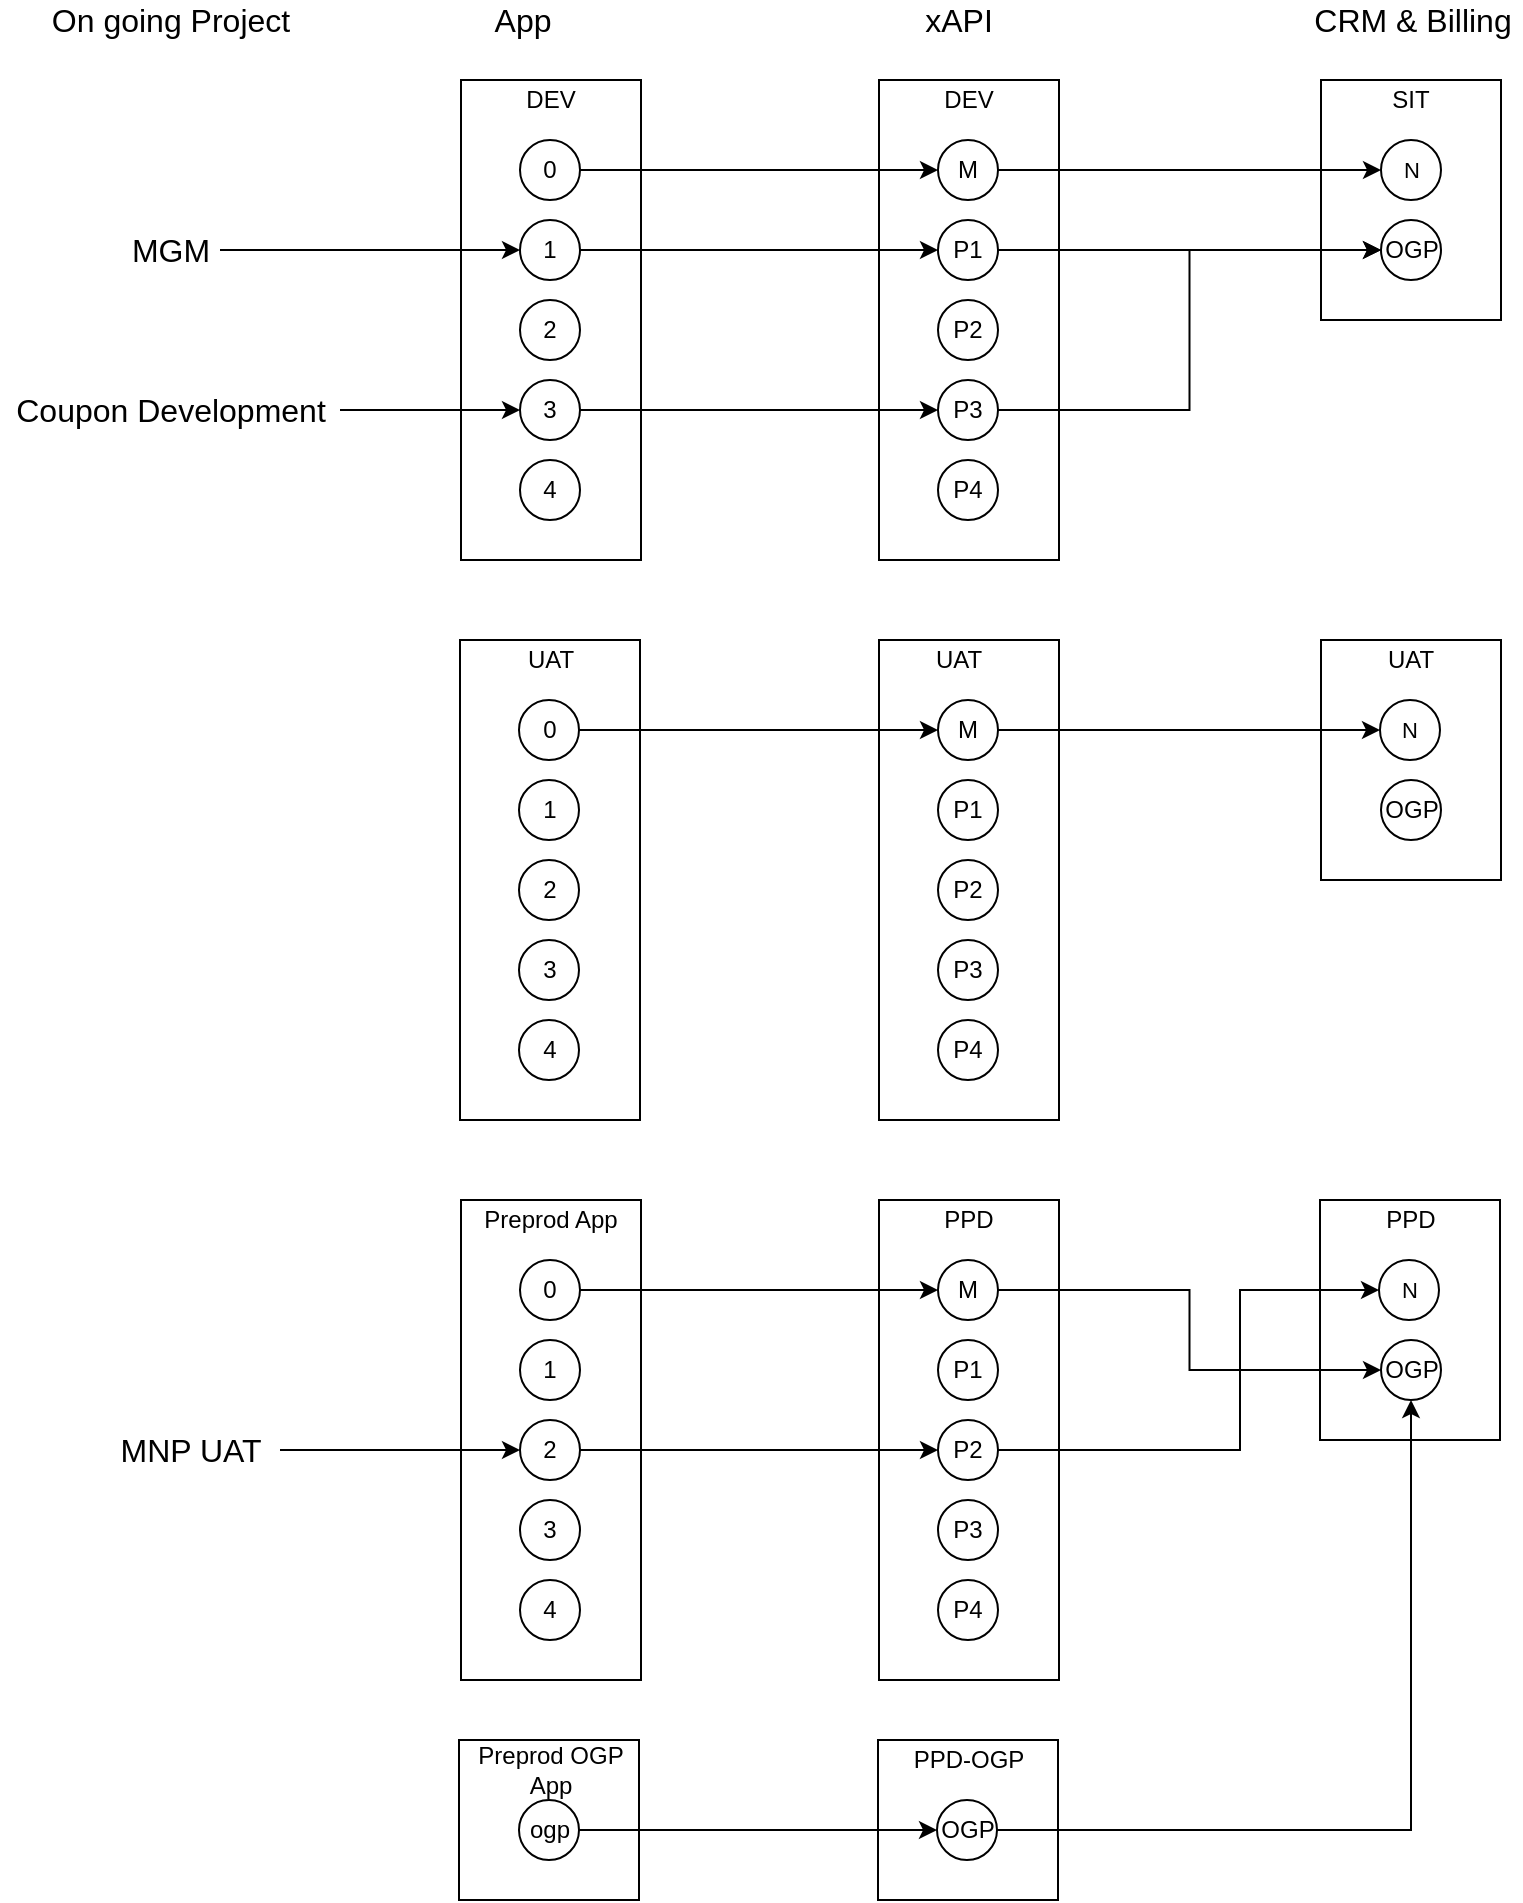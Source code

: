 <mxfile version="14.5.8" type="github">
  <diagram id="SGdaD_TXG3CUPc7qYm1k" name="Page-1">
    <mxGraphModel dx="1468" dy="769" grid="1" gridSize="10" guides="1" tooltips="1" connect="1" arrows="1" fold="1" page="1" pageScale="1" pageWidth="827" pageHeight="1169" math="0" shadow="0">
      <root>
        <mxCell id="0" />
        <mxCell id="1" parent="0" />
        <mxCell id="o-3EE55-kmr8AlU0Wy5A-6" value="App" style="text;html=1;align=center;verticalAlign=middle;resizable=0;points=[];autosize=1;strokeColor=none;fontSize=16;" vertex="1" parent="1">
          <mxGeometry x="270.5" y="40" width="40" height="20" as="geometry" />
        </mxCell>
        <mxCell id="o-3EE55-kmr8AlU0Wy5A-7" value="xAPI" style="text;html=1;align=center;verticalAlign=middle;resizable=0;points=[];autosize=1;strokeColor=none;fontSize=16;" vertex="1" parent="1">
          <mxGeometry x="484" y="40" width="50" height="20" as="geometry" />
        </mxCell>
        <mxCell id="o-3EE55-kmr8AlU0Wy5A-8" value="CRM &amp;amp; Billing" style="text;html=1;align=center;verticalAlign=middle;resizable=0;points=[];autosize=1;strokeColor=none;fontSize=16;" vertex="1" parent="1">
          <mxGeometry x="680.5" y="40" width="110" height="20" as="geometry" />
        </mxCell>
        <mxCell id="o-3EE55-kmr8AlU0Wy5A-18" value="" style="rounded=0;whiteSpace=wrap;html=1;gradientColor=none;" vertex="1" parent="1">
          <mxGeometry x="469.5" y="360" width="90" height="240" as="geometry" />
        </mxCell>
        <mxCell id="o-3EE55-kmr8AlU0Wy5A-19" value="M" style="ellipse;whiteSpace=wrap;html=1;aspect=fixed;gradientColor=none;" vertex="1" parent="1">
          <mxGeometry x="499" y="390" width="30" height="30" as="geometry" />
        </mxCell>
        <mxCell id="o-3EE55-kmr8AlU0Wy5A-20" value="P1" style="ellipse;whiteSpace=wrap;html=1;aspect=fixed;gradientColor=none;" vertex="1" parent="1">
          <mxGeometry x="499" y="430" width="30" height="30" as="geometry" />
        </mxCell>
        <mxCell id="o-3EE55-kmr8AlU0Wy5A-21" value="P2" style="ellipse;whiteSpace=wrap;html=1;aspect=fixed;gradientColor=none;" vertex="1" parent="1">
          <mxGeometry x="499" y="470" width="30" height="30" as="geometry" />
        </mxCell>
        <mxCell id="o-3EE55-kmr8AlU0Wy5A-22" value="P3" style="ellipse;whiteSpace=wrap;html=1;aspect=fixed;gradientColor=none;" vertex="1" parent="1">
          <mxGeometry x="499" y="510" width="30" height="30" as="geometry" />
        </mxCell>
        <mxCell id="o-3EE55-kmr8AlU0Wy5A-23" value="P4" style="ellipse;whiteSpace=wrap;html=1;aspect=fixed;gradientColor=none;" vertex="1" parent="1">
          <mxGeometry x="499" y="550" width="30" height="30" as="geometry" />
        </mxCell>
        <mxCell id="o-3EE55-kmr8AlU0Wy5A-38" value="UAT" style="text;html=1;align=center;verticalAlign=middle;resizable=0;points=[];autosize=1;strokeColor=none;" vertex="1" parent="1">
          <mxGeometry x="489" y="360" width="40" height="20" as="geometry" />
        </mxCell>
        <mxCell id="o-3EE55-kmr8AlU0Wy5A-39" value="" style="rounded=0;whiteSpace=wrap;html=1;gradientColor=none;" vertex="1" parent="1">
          <mxGeometry x="469.5" y="80" width="90" height="240" as="geometry" />
        </mxCell>
        <mxCell id="o-3EE55-kmr8AlU0Wy5A-46" value="" style="rounded=0;whiteSpace=wrap;html=1;gradientColor=none;" vertex="1" parent="1">
          <mxGeometry x="469.5" y="640" width="90" height="240" as="geometry" />
        </mxCell>
        <mxCell id="o-3EE55-kmr8AlU0Wy5A-47" value="M" style="ellipse;whiteSpace=wrap;html=1;aspect=fixed;gradientColor=none;" vertex="1" parent="1">
          <mxGeometry x="499" y="670" width="30" height="30" as="geometry" />
        </mxCell>
        <mxCell id="o-3EE55-kmr8AlU0Wy5A-48" value="P1" style="ellipse;whiteSpace=wrap;html=1;aspect=fixed;gradientColor=none;" vertex="1" parent="1">
          <mxGeometry x="499" y="710" width="30" height="30" as="geometry" />
        </mxCell>
        <mxCell id="o-3EE55-kmr8AlU0Wy5A-49" value="P2" style="ellipse;whiteSpace=wrap;html=1;aspect=fixed;gradientColor=none;" vertex="1" parent="1">
          <mxGeometry x="499" y="750" width="30" height="30" as="geometry" />
        </mxCell>
        <mxCell id="o-3EE55-kmr8AlU0Wy5A-50" value="P3" style="ellipse;whiteSpace=wrap;html=1;aspect=fixed;gradientColor=none;" vertex="1" parent="1">
          <mxGeometry x="499" y="790" width="30" height="30" as="geometry" />
        </mxCell>
        <mxCell id="o-3EE55-kmr8AlU0Wy5A-51" value="P4" style="ellipse;whiteSpace=wrap;html=1;aspect=fixed;gradientColor=none;" vertex="1" parent="1">
          <mxGeometry x="499" y="830" width="30" height="30" as="geometry" />
        </mxCell>
        <mxCell id="o-3EE55-kmr8AlU0Wy5A-52" value="PPD" style="text;html=1;align=center;verticalAlign=middle;resizable=0;points=[];autosize=1;strokeColor=none;" vertex="1" parent="1">
          <mxGeometry x="494" y="640" width="40" height="20" as="geometry" />
        </mxCell>
        <mxCell id="o-3EE55-kmr8AlU0Wy5A-88" value="" style="rounded=0;whiteSpace=wrap;html=1;gradientColor=none;" vertex="1" parent="1">
          <mxGeometry x="260.5" y="80" width="90" height="240" as="geometry" />
        </mxCell>
        <mxCell id="o-3EE55-kmr8AlU0Wy5A-102" value="" style="rounded=0;whiteSpace=wrap;html=1;gradientColor=none;" vertex="1" parent="1">
          <mxGeometry x="260" y="360" width="90" height="240" as="geometry" />
        </mxCell>
        <mxCell id="o-3EE55-kmr8AlU0Wy5A-136" style="edgeStyle=orthogonalEdgeStyle;rounded=0;orthogonalLoop=1;jettySize=auto;html=1;fontSize=12;" edge="1" parent="1" source="o-3EE55-kmr8AlU0Wy5A-103" target="o-3EE55-kmr8AlU0Wy5A-19">
          <mxGeometry relative="1" as="geometry" />
        </mxCell>
        <mxCell id="o-3EE55-kmr8AlU0Wy5A-103" value="0" style="ellipse;whiteSpace=wrap;html=1;aspect=fixed;gradientColor=none;" vertex="1" parent="1">
          <mxGeometry x="289.5" y="390" width="30" height="30" as="geometry" />
        </mxCell>
        <mxCell id="o-3EE55-kmr8AlU0Wy5A-104" value="1" style="ellipse;whiteSpace=wrap;html=1;aspect=fixed;gradientColor=none;" vertex="1" parent="1">
          <mxGeometry x="289.5" y="430" width="30" height="30" as="geometry" />
        </mxCell>
        <mxCell id="o-3EE55-kmr8AlU0Wy5A-105" value="2" style="ellipse;whiteSpace=wrap;html=1;aspect=fixed;gradientColor=none;" vertex="1" parent="1">
          <mxGeometry x="289.5" y="470" width="30" height="30" as="geometry" />
        </mxCell>
        <mxCell id="o-3EE55-kmr8AlU0Wy5A-106" value="3" style="ellipse;whiteSpace=wrap;html=1;aspect=fixed;gradientColor=none;" vertex="1" parent="1">
          <mxGeometry x="289.5" y="510" width="30" height="30" as="geometry" />
        </mxCell>
        <mxCell id="o-3EE55-kmr8AlU0Wy5A-107" value="4" style="ellipse;whiteSpace=wrap;html=1;aspect=fixed;gradientColor=none;" vertex="1" parent="1">
          <mxGeometry x="289.5" y="550" width="30" height="30" as="geometry" />
        </mxCell>
        <mxCell id="o-3EE55-kmr8AlU0Wy5A-108" value="UAT" style="text;html=1;align=center;verticalAlign=middle;resizable=0;points=[];autosize=1;strokeColor=none;" vertex="1" parent="1">
          <mxGeometry x="284.5" y="360" width="40" height="20" as="geometry" />
        </mxCell>
        <mxCell id="o-3EE55-kmr8AlU0Wy5A-109" value="" style="rounded=0;whiteSpace=wrap;html=1;gradientColor=none;" vertex="1" parent="1">
          <mxGeometry x="260.5" y="640" width="90" height="240" as="geometry" />
        </mxCell>
        <mxCell id="o-3EE55-kmr8AlU0Wy5A-138" style="edgeStyle=orthogonalEdgeStyle;rounded=0;orthogonalLoop=1;jettySize=auto;html=1;fontSize=12;" edge="1" parent="1" source="o-3EE55-kmr8AlU0Wy5A-110" target="o-3EE55-kmr8AlU0Wy5A-47">
          <mxGeometry relative="1" as="geometry" />
        </mxCell>
        <mxCell id="o-3EE55-kmr8AlU0Wy5A-110" value="0" style="ellipse;whiteSpace=wrap;html=1;aspect=fixed;gradientColor=none;" vertex="1" parent="1">
          <mxGeometry x="290" y="670" width="30" height="30" as="geometry" />
        </mxCell>
        <mxCell id="o-3EE55-kmr8AlU0Wy5A-111" value="1" style="ellipse;whiteSpace=wrap;html=1;aspect=fixed;gradientColor=none;" vertex="1" parent="1">
          <mxGeometry x="290" y="710" width="30" height="30" as="geometry" />
        </mxCell>
        <mxCell id="o-3EE55-kmr8AlU0Wy5A-146" style="edgeStyle=orthogonalEdgeStyle;rounded=0;orthogonalLoop=1;jettySize=auto;html=1;fontSize=16;" edge="1" parent="1" source="o-3EE55-kmr8AlU0Wy5A-112" target="o-3EE55-kmr8AlU0Wy5A-49">
          <mxGeometry relative="1" as="geometry" />
        </mxCell>
        <mxCell id="o-3EE55-kmr8AlU0Wy5A-112" value="2" style="ellipse;whiteSpace=wrap;html=1;aspect=fixed;gradientColor=none;" vertex="1" parent="1">
          <mxGeometry x="290" y="750" width="30" height="30" as="geometry" />
        </mxCell>
        <mxCell id="o-3EE55-kmr8AlU0Wy5A-113" value="3" style="ellipse;whiteSpace=wrap;html=1;aspect=fixed;gradientColor=none;" vertex="1" parent="1">
          <mxGeometry x="290" y="790" width="30" height="30" as="geometry" />
        </mxCell>
        <mxCell id="o-3EE55-kmr8AlU0Wy5A-114" value="4" style="ellipse;whiteSpace=wrap;html=1;aspect=fixed;gradientColor=none;" vertex="1" parent="1">
          <mxGeometry x="290" y="830" width="30" height="30" as="geometry" />
        </mxCell>
        <mxCell id="o-3EE55-kmr8AlU0Wy5A-115" value="Preprod App" style="text;html=1;align=center;verticalAlign=middle;resizable=0;points=[];autosize=1;strokeColor=none;" vertex="1" parent="1">
          <mxGeometry x="265" y="640" width="80" height="20" as="geometry" />
        </mxCell>
        <mxCell id="o-3EE55-kmr8AlU0Wy5A-116" value="" style="rounded=0;whiteSpace=wrap;html=1;gradientColor=none;" vertex="1" parent="1">
          <mxGeometry x="690.5" y="80" width="90" height="120" as="geometry" />
        </mxCell>
        <mxCell id="o-3EE55-kmr8AlU0Wy5A-124" value="" style="rounded=0;whiteSpace=wrap;html=1;gradientColor=none;" vertex="1" parent="1">
          <mxGeometry x="690.5" y="360" width="90" height="120" as="geometry" />
        </mxCell>
        <mxCell id="o-3EE55-kmr8AlU0Wy5A-125" value="OGP" style="ellipse;whiteSpace=wrap;html=1;aspect=fixed;gradientColor=none;" vertex="1" parent="1">
          <mxGeometry x="720.5" y="430" width="30" height="30" as="geometry" />
        </mxCell>
        <mxCell id="o-3EE55-kmr8AlU0Wy5A-126" value="&lt;font style=&quot;font-size: 11px&quot;&gt;N&lt;/font&gt;" style="ellipse;whiteSpace=wrap;html=1;aspect=fixed;gradientColor=none;fontSize=12;" vertex="1" parent="1">
          <mxGeometry x="720" y="390" width="30" height="30" as="geometry" />
        </mxCell>
        <mxCell id="o-3EE55-kmr8AlU0Wy5A-127" value="UAT" style="text;html=1;align=center;verticalAlign=middle;resizable=0;points=[];autosize=1;strokeColor=none;" vertex="1" parent="1">
          <mxGeometry x="715" y="360" width="40" height="20" as="geometry" />
        </mxCell>
        <mxCell id="o-3EE55-kmr8AlU0Wy5A-128" value="" style="rounded=0;whiteSpace=wrap;html=1;gradientColor=none;" vertex="1" parent="1">
          <mxGeometry x="690" y="640" width="90" height="120" as="geometry" />
        </mxCell>
        <mxCell id="o-3EE55-kmr8AlU0Wy5A-129" value="OGP" style="ellipse;whiteSpace=wrap;html=1;aspect=fixed;gradientColor=none;" vertex="1" parent="1">
          <mxGeometry x="720.5" y="710" width="30" height="30" as="geometry" />
        </mxCell>
        <mxCell id="o-3EE55-kmr8AlU0Wy5A-130" value="&lt;font style=&quot;font-size: 11px&quot;&gt;N&lt;/font&gt;" style="ellipse;whiteSpace=wrap;html=1;aspect=fixed;gradientColor=none;fontSize=12;" vertex="1" parent="1">
          <mxGeometry x="719.5" y="670" width="30" height="30" as="geometry" />
        </mxCell>
        <mxCell id="o-3EE55-kmr8AlU0Wy5A-131" value="PPD" style="text;html=1;align=center;verticalAlign=middle;resizable=0;points=[];autosize=1;strokeColor=none;" vertex="1" parent="1">
          <mxGeometry x="714.5" y="640" width="40" height="20" as="geometry" />
        </mxCell>
        <mxCell id="o-3EE55-kmr8AlU0Wy5A-135" style="edgeStyle=orthogonalEdgeStyle;rounded=0;orthogonalLoop=1;jettySize=auto;html=1;fontSize=12;" edge="1" parent="1" source="o-3EE55-kmr8AlU0Wy5A-40" target="o-3EE55-kmr8AlU0Wy5A-121">
          <mxGeometry relative="1" as="geometry" />
        </mxCell>
        <mxCell id="o-3EE55-kmr8AlU0Wy5A-40" value="M" style="ellipse;whiteSpace=wrap;html=1;aspect=fixed;fillColor=none;gradientColor=none;" vertex="1" parent="1">
          <mxGeometry x="499" y="110" width="30" height="30" as="geometry" />
        </mxCell>
        <mxCell id="o-3EE55-kmr8AlU0Wy5A-153" style="edgeStyle=orthogonalEdgeStyle;rounded=0;orthogonalLoop=1;jettySize=auto;html=1;entryX=0;entryY=0.5;entryDx=0;entryDy=0;fontSize=16;" edge="1" parent="1" source="o-3EE55-kmr8AlU0Wy5A-41" target="o-3EE55-kmr8AlU0Wy5A-117">
          <mxGeometry relative="1" as="geometry" />
        </mxCell>
        <mxCell id="o-3EE55-kmr8AlU0Wy5A-41" value="P1" style="ellipse;whiteSpace=wrap;html=1;aspect=fixed;fillColor=none;gradientColor=none;" vertex="1" parent="1">
          <mxGeometry x="499" y="150" width="30" height="30" as="geometry" />
        </mxCell>
        <mxCell id="o-3EE55-kmr8AlU0Wy5A-42" value="P2" style="ellipse;whiteSpace=wrap;html=1;aspect=fixed;fillColor=none;gradientColor=none;" vertex="1" parent="1">
          <mxGeometry x="499" y="190" width="30" height="30" as="geometry" />
        </mxCell>
        <mxCell id="o-3EE55-kmr8AlU0Wy5A-151" style="edgeStyle=orthogonalEdgeStyle;rounded=0;orthogonalLoop=1;jettySize=auto;html=1;entryX=0;entryY=0.5;entryDx=0;entryDy=0;fontSize=16;" edge="1" parent="1" source="o-3EE55-kmr8AlU0Wy5A-43" target="o-3EE55-kmr8AlU0Wy5A-117">
          <mxGeometry relative="1" as="geometry" />
        </mxCell>
        <mxCell id="o-3EE55-kmr8AlU0Wy5A-43" value="P3" style="ellipse;whiteSpace=wrap;html=1;aspect=fixed;fillColor=none;gradientColor=none;" vertex="1" parent="1">
          <mxGeometry x="499" y="230" width="30" height="30" as="geometry" />
        </mxCell>
        <mxCell id="o-3EE55-kmr8AlU0Wy5A-44" value="P4" style="ellipse;whiteSpace=wrap;html=1;aspect=fixed;fillColor=none;gradientColor=none;" vertex="1" parent="1">
          <mxGeometry x="499" y="270" width="30" height="30" as="geometry" />
        </mxCell>
        <mxCell id="o-3EE55-kmr8AlU0Wy5A-134" style="edgeStyle=orthogonalEdgeStyle;rounded=0;orthogonalLoop=1;jettySize=auto;html=1;fontSize=12;" edge="1" parent="1" source="o-3EE55-kmr8AlU0Wy5A-89" target="o-3EE55-kmr8AlU0Wy5A-40">
          <mxGeometry relative="1" as="geometry" />
        </mxCell>
        <mxCell id="o-3EE55-kmr8AlU0Wy5A-89" value="0" style="ellipse;whiteSpace=wrap;html=1;aspect=fixed;gradientColor=none;" vertex="1" parent="1">
          <mxGeometry x="290" y="110" width="30" height="30" as="geometry" />
        </mxCell>
        <mxCell id="o-3EE55-kmr8AlU0Wy5A-152" style="edgeStyle=orthogonalEdgeStyle;rounded=0;orthogonalLoop=1;jettySize=auto;html=1;entryX=0;entryY=0.5;entryDx=0;entryDy=0;fontSize=16;" edge="1" parent="1" source="o-3EE55-kmr8AlU0Wy5A-90" target="o-3EE55-kmr8AlU0Wy5A-41">
          <mxGeometry relative="1" as="geometry" />
        </mxCell>
        <mxCell id="o-3EE55-kmr8AlU0Wy5A-90" value="1" style="ellipse;whiteSpace=wrap;html=1;aspect=fixed;fillColor=none;gradientColor=none;" vertex="1" parent="1">
          <mxGeometry x="290" y="150" width="30" height="30" as="geometry" />
        </mxCell>
        <mxCell id="o-3EE55-kmr8AlU0Wy5A-91" value="2" style="ellipse;whiteSpace=wrap;html=1;aspect=fixed;fillColor=none;gradientColor=none;" vertex="1" parent="1">
          <mxGeometry x="290" y="190" width="30" height="30" as="geometry" />
        </mxCell>
        <mxCell id="o-3EE55-kmr8AlU0Wy5A-150" style="edgeStyle=orthogonalEdgeStyle;rounded=0;orthogonalLoop=1;jettySize=auto;html=1;entryX=0;entryY=0.5;entryDx=0;entryDy=0;fontSize=16;" edge="1" parent="1" source="o-3EE55-kmr8AlU0Wy5A-92" target="o-3EE55-kmr8AlU0Wy5A-43">
          <mxGeometry relative="1" as="geometry" />
        </mxCell>
        <mxCell id="o-3EE55-kmr8AlU0Wy5A-92" value="3" style="ellipse;whiteSpace=wrap;html=1;aspect=fixed;fillColor=none;gradientColor=none;" vertex="1" parent="1">
          <mxGeometry x="290" y="230" width="30" height="30" as="geometry" />
        </mxCell>
        <mxCell id="o-3EE55-kmr8AlU0Wy5A-93" value="4" style="ellipse;whiteSpace=wrap;html=1;aspect=fixed;fillColor=none;gradientColor=none;" vertex="1" parent="1">
          <mxGeometry x="290" y="270" width="30" height="30" as="geometry" />
        </mxCell>
        <mxCell id="o-3EE55-kmr8AlU0Wy5A-117" value="OGP" style="ellipse;whiteSpace=wrap;html=1;aspect=fixed;fillColor=none;gradientColor=none;" vertex="1" parent="1">
          <mxGeometry x="720.5" y="150" width="30" height="30" as="geometry" />
        </mxCell>
        <mxCell id="o-3EE55-kmr8AlU0Wy5A-121" value="&lt;font style=&quot;font-size: 11px&quot;&gt;N&lt;/font&gt;" style="ellipse;whiteSpace=wrap;html=1;aspect=fixed;fillColor=none;gradientColor=none;fontSize=12;" vertex="1" parent="1">
          <mxGeometry x="720.5" y="110" width="30" height="30" as="geometry" />
        </mxCell>
        <mxCell id="o-3EE55-kmr8AlU0Wy5A-45" value="DEV" style="text;html=1;align=center;verticalAlign=middle;resizable=0;points=[];autosize=1;strokeColor=none;" vertex="1" parent="1">
          <mxGeometry x="494" y="80" width="40" height="20" as="geometry" />
        </mxCell>
        <mxCell id="o-3EE55-kmr8AlU0Wy5A-94" value="DEV" style="text;html=1;align=center;verticalAlign=middle;resizable=0;points=[];autosize=1;strokeColor=none;" vertex="1" parent="1">
          <mxGeometry x="284.5" y="80" width="40" height="20" as="geometry" />
        </mxCell>
        <mxCell id="o-3EE55-kmr8AlU0Wy5A-122" value="SIT" style="text;html=1;align=center;verticalAlign=middle;resizable=0;points=[];autosize=1;strokeColor=none;" vertex="1" parent="1">
          <mxGeometry x="720" y="80" width="30" height="20" as="geometry" />
        </mxCell>
        <mxCell id="o-3EE55-kmr8AlU0Wy5A-137" style="edgeStyle=orthogonalEdgeStyle;rounded=0;orthogonalLoop=1;jettySize=auto;html=1;fontSize=12;" edge="1" parent="1" source="o-3EE55-kmr8AlU0Wy5A-19" target="o-3EE55-kmr8AlU0Wy5A-126">
          <mxGeometry relative="1" as="geometry" />
        </mxCell>
        <mxCell id="o-3EE55-kmr8AlU0Wy5A-139" style="edgeStyle=orthogonalEdgeStyle;rounded=0;orthogonalLoop=1;jettySize=auto;html=1;entryX=0;entryY=0.5;entryDx=0;entryDy=0;fontSize=12;" edge="1" parent="1" source="o-3EE55-kmr8AlU0Wy5A-47" target="o-3EE55-kmr8AlU0Wy5A-129">
          <mxGeometry relative="1" as="geometry" />
        </mxCell>
        <mxCell id="o-3EE55-kmr8AlU0Wy5A-145" value="On going Project" style="text;html=1;align=center;verticalAlign=middle;resizable=0;points=[];autosize=1;strokeColor=none;fontSize=16;" vertex="1" parent="1">
          <mxGeometry x="50" y="40" width="130" height="20" as="geometry" />
        </mxCell>
        <mxCell id="o-3EE55-kmr8AlU0Wy5A-148" style="edgeStyle=orthogonalEdgeStyle;rounded=0;orthogonalLoop=1;jettySize=auto;html=1;entryX=0;entryY=0.5;entryDx=0;entryDy=0;fontSize=16;" edge="1" parent="1" source="o-3EE55-kmr8AlU0Wy5A-147" target="o-3EE55-kmr8AlU0Wy5A-112">
          <mxGeometry relative="1" as="geometry" />
        </mxCell>
        <mxCell id="o-3EE55-kmr8AlU0Wy5A-147" value="MNP UAT" style="text;html=1;align=center;verticalAlign=middle;resizable=0;points=[];autosize=1;strokeColor=none;fontSize=16;" vertex="1" parent="1">
          <mxGeometry x="80" y="755" width="90" height="20" as="geometry" />
        </mxCell>
        <mxCell id="o-3EE55-kmr8AlU0Wy5A-156" style="edgeStyle=orthogonalEdgeStyle;rounded=0;orthogonalLoop=1;jettySize=auto;html=1;fontSize=16;" edge="1" parent="1" source="o-3EE55-kmr8AlU0Wy5A-155" target="o-3EE55-kmr8AlU0Wy5A-92">
          <mxGeometry relative="1" as="geometry" />
        </mxCell>
        <mxCell id="o-3EE55-kmr8AlU0Wy5A-155" value="Coupon Development" style="text;html=1;align=center;verticalAlign=middle;resizable=0;points=[];autosize=1;strokeColor=none;fontSize=16;" vertex="1" parent="1">
          <mxGeometry x="30" y="235" width="170" height="20" as="geometry" />
        </mxCell>
        <mxCell id="o-3EE55-kmr8AlU0Wy5A-158" style="edgeStyle=orthogonalEdgeStyle;rounded=0;orthogonalLoop=1;jettySize=auto;html=1;fontSize=16;" edge="1" parent="1" source="o-3EE55-kmr8AlU0Wy5A-157" target="o-3EE55-kmr8AlU0Wy5A-90">
          <mxGeometry relative="1" as="geometry" />
        </mxCell>
        <mxCell id="o-3EE55-kmr8AlU0Wy5A-157" value="MGM" style="text;html=1;align=center;verticalAlign=middle;resizable=0;points=[];autosize=1;strokeColor=none;fontSize=16;" vertex="1" parent="1">
          <mxGeometry x="90" y="155" width="50" height="20" as="geometry" />
        </mxCell>
        <mxCell id="o-3EE55-kmr8AlU0Wy5A-161" value="" style="rounded=0;whiteSpace=wrap;html=1;gradientColor=none;" vertex="1" parent="1">
          <mxGeometry x="259.5" y="910" width="90" height="80" as="geometry" />
        </mxCell>
        <mxCell id="o-3EE55-kmr8AlU0Wy5A-162" value="ogp" style="ellipse;whiteSpace=wrap;html=1;aspect=fixed;gradientColor=none;" vertex="1" parent="1">
          <mxGeometry x="289.5" y="940" width="30" height="30" as="geometry" />
        </mxCell>
        <mxCell id="o-3EE55-kmr8AlU0Wy5A-167" value="Preprod OGP &lt;br&gt;App" style="text;html=1;align=center;verticalAlign=middle;resizable=0;points=[];autosize=1;strokeColor=none;" vertex="1" parent="1">
          <mxGeometry x="259.5" y="910" width="90" height="30" as="geometry" />
        </mxCell>
        <mxCell id="o-3EE55-kmr8AlU0Wy5A-168" value="" style="rounded=0;whiteSpace=wrap;html=1;gradientColor=none;" vertex="1" parent="1">
          <mxGeometry x="469" y="910" width="90" height="80" as="geometry" />
        </mxCell>
        <mxCell id="o-3EE55-kmr8AlU0Wy5A-172" style="edgeStyle=orthogonalEdgeStyle;rounded=0;orthogonalLoop=1;jettySize=auto;html=1;fontSize=16;entryX=0.5;entryY=1;entryDx=0;entryDy=0;" edge="1" parent="1" source="o-3EE55-kmr8AlU0Wy5A-169" target="o-3EE55-kmr8AlU0Wy5A-129">
          <mxGeometry relative="1" as="geometry">
            <mxPoint x="700" y="900.0" as="targetPoint" />
          </mxGeometry>
        </mxCell>
        <mxCell id="o-3EE55-kmr8AlU0Wy5A-169" value="OGP" style="ellipse;whiteSpace=wrap;html=1;aspect=fixed;gradientColor=none;" vertex="1" parent="1">
          <mxGeometry x="498.5" y="940" width="30" height="30" as="geometry" />
        </mxCell>
        <mxCell id="o-3EE55-kmr8AlU0Wy5A-170" value="PPD-OGP" style="text;html=1;align=center;verticalAlign=middle;resizable=0;points=[];autosize=1;strokeColor=none;" vertex="1" parent="1">
          <mxGeometry x="478.5" y="910" width="70" height="20" as="geometry" />
        </mxCell>
        <mxCell id="o-3EE55-kmr8AlU0Wy5A-171" style="edgeStyle=orthogonalEdgeStyle;rounded=0;orthogonalLoop=1;jettySize=auto;html=1;fontSize=16;exitX=1;exitY=0.5;exitDx=0;exitDy=0;" edge="1" parent="1" source="o-3EE55-kmr8AlU0Wy5A-162" target="o-3EE55-kmr8AlU0Wy5A-169">
          <mxGeometry relative="1" as="geometry" />
        </mxCell>
        <mxCell id="o-3EE55-kmr8AlU0Wy5A-149" style="edgeStyle=orthogonalEdgeStyle;rounded=0;orthogonalLoop=1;jettySize=auto;html=1;entryX=0;entryY=0.5;entryDx=0;entryDy=0;fontSize=16;" edge="1" parent="1" source="o-3EE55-kmr8AlU0Wy5A-49" target="o-3EE55-kmr8AlU0Wy5A-130">
          <mxGeometry relative="1" as="geometry">
            <Array as="points">
              <mxPoint x="650" y="765" />
              <mxPoint x="650" y="685" />
            </Array>
          </mxGeometry>
        </mxCell>
      </root>
    </mxGraphModel>
  </diagram>
</mxfile>
